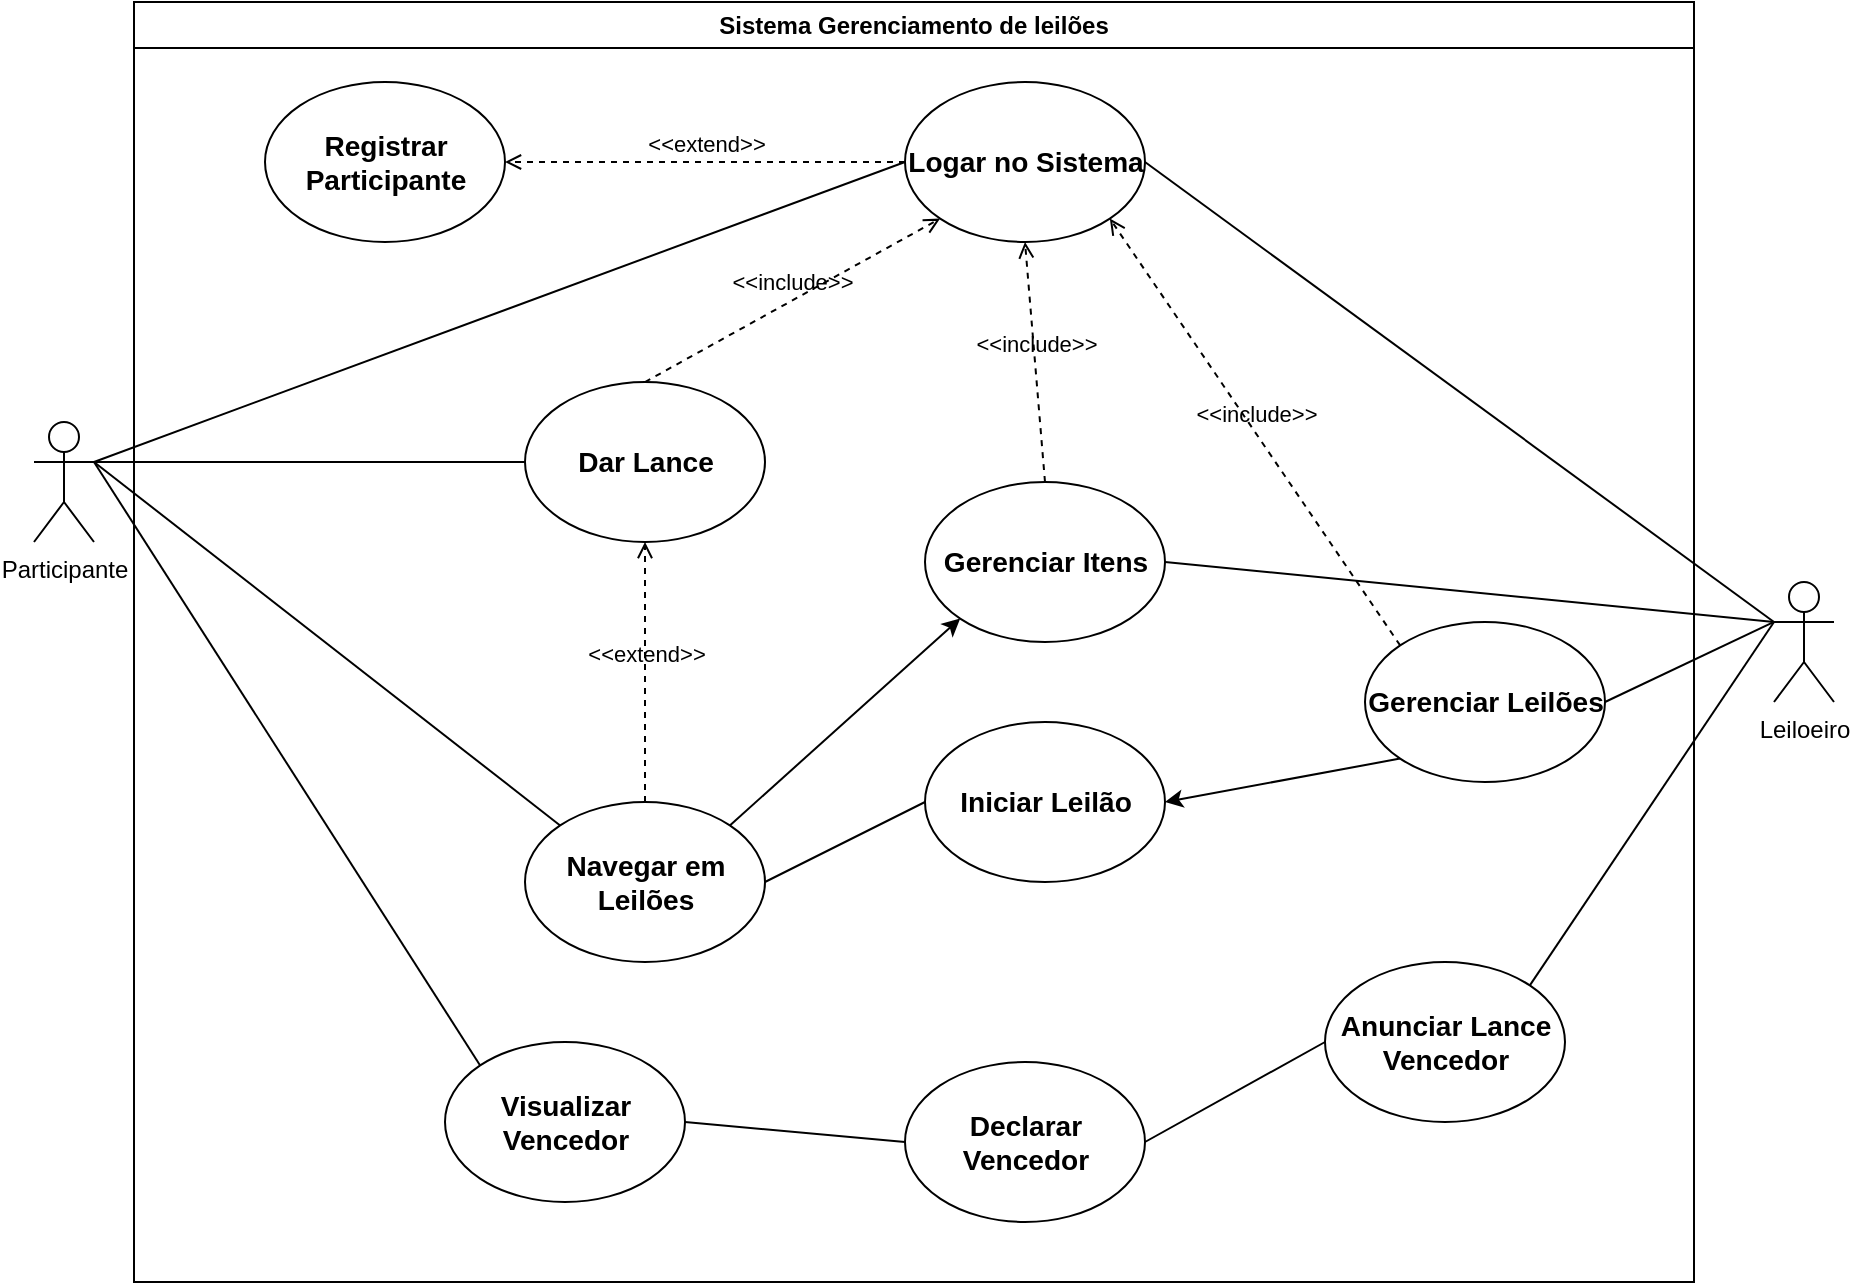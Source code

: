 <mxfile version="24.5.4" type="github">
  <diagram name="Página-1" id="xvm6ddMjzJ4y89bcNbFS">
    <mxGraphModel dx="1062" dy="567" grid="1" gridSize="10" guides="0" tooltips="1" connect="1" arrows="0" fold="1" page="1" pageScale="1" pageWidth="1169" pageHeight="827" math="0" shadow="0">
      <root>
        <mxCell id="0" />
        <mxCell id="1" parent="0" />
        <mxCell id="DuFYwMO4WbOh_CWCAp85-6" value="Sistema Gerenciamento de leilões" style="swimlane;whiteSpace=wrap;html=1;" parent="1" vertex="1">
          <mxGeometry x="220" width="780" height="640" as="geometry" />
        </mxCell>
        <mxCell id="bjDUwGLzemZ7QIyRnV6E-1" value="&lt;h3 class=&quot;western&quot;&gt;&lt;strong&gt;Logar no Sistema&lt;/strong&gt;&lt;/h3&gt;" style="ellipse;whiteSpace=wrap;html=1;" vertex="1" parent="DuFYwMO4WbOh_CWCAp85-6">
          <mxGeometry x="385.5" y="40" width="120" height="80" as="geometry" />
        </mxCell>
        <mxCell id="bjDUwGLzemZ7QIyRnV6E-2" value="&lt;h3 class=&quot;western&quot;&gt;&lt;strong&gt;Dar Lance&lt;/strong&gt;&lt;/h3&gt;" style="ellipse;whiteSpace=wrap;html=1;" vertex="1" parent="DuFYwMO4WbOh_CWCAp85-6">
          <mxGeometry x="195.5" y="190" width="120" height="80" as="geometry" />
        </mxCell>
        <mxCell id="bjDUwGLzemZ7QIyRnV6E-3" value="&lt;h3 class=&quot;western&quot;&gt;&lt;strong&gt;Registrar Participante&lt;/strong&gt;&lt;/h3&gt;" style="ellipse;whiteSpace=wrap;html=1;" vertex="1" parent="DuFYwMO4WbOh_CWCAp85-6">
          <mxGeometry x="65.5" y="40" width="120" height="80" as="geometry" />
        </mxCell>
        <mxCell id="bjDUwGLzemZ7QIyRnV6E-4" value="&lt;h3 class=&quot;western&quot;&gt;&lt;strong&gt;Gerenciar Leilões&lt;/strong&gt;&lt;/h3&gt;" style="ellipse;whiteSpace=wrap;html=1;" vertex="1" parent="DuFYwMO4WbOh_CWCAp85-6">
          <mxGeometry x="615.5" y="310" width="120" height="80" as="geometry" />
        </mxCell>
        <mxCell id="bjDUwGLzemZ7QIyRnV6E-5" value="&lt;h3 class=&quot;western&quot;&gt;&lt;strong&gt;Iniciar Leilão&lt;/strong&gt;&lt;/h3&gt;" style="ellipse;whiteSpace=wrap;html=1;" vertex="1" parent="DuFYwMO4WbOh_CWCAp85-6">
          <mxGeometry x="395.5" y="360" width="120" height="80" as="geometry" />
        </mxCell>
        <mxCell id="bjDUwGLzemZ7QIyRnV6E-6" value="&lt;h3 class=&quot;western&quot;&gt;&lt;strong&gt;Anunciar Lance Vencedor&lt;/strong&gt;&lt;/h3&gt;" style="ellipse;whiteSpace=wrap;html=1;direction=west;" vertex="1" parent="DuFYwMO4WbOh_CWCAp85-6">
          <mxGeometry x="595.5" y="480" width="120" height="80" as="geometry" />
        </mxCell>
        <mxCell id="bjDUwGLzemZ7QIyRnV6E-7" value="&lt;h3 class=&quot;western&quot;&gt;&lt;strong&gt;Navegar em Leilões&lt;/strong&gt;&lt;/h3&gt;" style="ellipse;whiteSpace=wrap;html=1;" vertex="1" parent="DuFYwMO4WbOh_CWCAp85-6">
          <mxGeometry x="195.5" y="400" width="120" height="80" as="geometry" />
        </mxCell>
        <mxCell id="bjDUwGLzemZ7QIyRnV6E-8" value="&lt;h3 class=&quot;western&quot;&gt;&lt;strong&gt;Visualizar Vencedor&lt;/strong&gt;&lt;/h3&gt;" style="ellipse;whiteSpace=wrap;html=1;" vertex="1" parent="DuFYwMO4WbOh_CWCAp85-6">
          <mxGeometry x="155.5" y="520" width="120" height="80" as="geometry" />
        </mxCell>
        <mxCell id="bjDUwGLzemZ7QIyRnV6E-9" value="&lt;h3 class=&quot;western&quot;&gt;&lt;strong&gt;Gerenciar Itens&lt;/strong&gt;&lt;/h3&gt;" style="ellipse;whiteSpace=wrap;html=1;" vertex="1" parent="DuFYwMO4WbOh_CWCAp85-6">
          <mxGeometry x="395.5" y="240" width="120" height="80" as="geometry" />
        </mxCell>
        <mxCell id="bjDUwGLzemZ7QIyRnV6E-11" value="&lt;h3 class=&quot;western&quot;&gt;&lt;strong&gt;Declarar Vencedor&lt;/strong&gt;&lt;/h3&gt;" style="ellipse;whiteSpace=wrap;html=1;" vertex="1" parent="DuFYwMO4WbOh_CWCAp85-6">
          <mxGeometry x="385.5" y="530" width="120" height="80" as="geometry" />
        </mxCell>
        <mxCell id="bjDUwGLzemZ7QIyRnV6E-18" value="&amp;lt;&amp;lt;extend&amp;gt;&amp;gt;" style="html=1;verticalAlign=bottom;labelBackgroundColor=none;endArrow=open;endFill=0;dashed=1;rounded=0;exitX=0;exitY=0.5;exitDx=0;exitDy=0;entryX=1;entryY=0.5;entryDx=0;entryDy=0;" edge="1" parent="DuFYwMO4WbOh_CWCAp85-6" source="bjDUwGLzemZ7QIyRnV6E-1" target="bjDUwGLzemZ7QIyRnV6E-3">
          <mxGeometry width="160" relative="1" as="geometry">
            <mxPoint x="345.5" y="60" as="sourcePoint" />
            <mxPoint x="215.5" y="70" as="targetPoint" />
          </mxGeometry>
        </mxCell>
        <mxCell id="bjDUwGLzemZ7QIyRnV6E-20" value="&amp;lt;&amp;lt;include&amp;gt;&amp;gt;" style="html=1;verticalAlign=bottom;labelBackgroundColor=none;endArrow=open;endFill=0;dashed=1;rounded=0;exitX=0.5;exitY=0;exitDx=0;exitDy=0;entryX=0;entryY=1;entryDx=0;entryDy=0;" edge="1" parent="DuFYwMO4WbOh_CWCAp85-6" source="bjDUwGLzemZ7QIyRnV6E-2" target="bjDUwGLzemZ7QIyRnV6E-1">
          <mxGeometry width="160" relative="1" as="geometry">
            <mxPoint x="330" y="290" as="sourcePoint" />
            <mxPoint x="490" y="290" as="targetPoint" />
          </mxGeometry>
        </mxCell>
        <mxCell id="bjDUwGLzemZ7QIyRnV6E-23" value="" style="endArrow=none;html=1;rounded=0;entryX=0;entryY=0.5;entryDx=0;entryDy=0;exitX=1;exitY=0.5;exitDx=0;exitDy=0;" edge="1" parent="DuFYwMO4WbOh_CWCAp85-6" source="bjDUwGLzemZ7QIyRnV6E-7" target="bjDUwGLzemZ7QIyRnV6E-5">
          <mxGeometry width="50" height="50" relative="1" as="geometry">
            <mxPoint x="390" y="320" as="sourcePoint" />
            <mxPoint x="440" y="270" as="targetPoint" />
          </mxGeometry>
        </mxCell>
        <mxCell id="bjDUwGLzemZ7QIyRnV6E-24" value="" style="endArrow=classic;html=1;rounded=0;entryX=1;entryY=0.5;entryDx=0;entryDy=0;exitX=0;exitY=1;exitDx=0;exitDy=0;" edge="1" parent="DuFYwMO4WbOh_CWCAp85-6" source="bjDUwGLzemZ7QIyRnV6E-4" target="bjDUwGLzemZ7QIyRnV6E-5">
          <mxGeometry width="50" height="50" relative="1" as="geometry">
            <mxPoint x="635.5" y="450" as="sourcePoint" />
            <mxPoint x="615.5" y="262" as="targetPoint" />
          </mxGeometry>
        </mxCell>
        <mxCell id="bjDUwGLzemZ7QIyRnV6E-26" value="&amp;lt;&amp;lt;extend&amp;gt;&amp;gt;" style="html=1;verticalAlign=bottom;labelBackgroundColor=none;endArrow=open;endFill=0;dashed=1;rounded=0;exitX=0.5;exitY=0;exitDx=0;exitDy=0;entryX=0.5;entryY=1;entryDx=0;entryDy=0;" edge="1" parent="DuFYwMO4WbOh_CWCAp85-6" source="bjDUwGLzemZ7QIyRnV6E-7" target="bjDUwGLzemZ7QIyRnV6E-2">
          <mxGeometry width="160" relative="1" as="geometry">
            <mxPoint x="315.5" y="300" as="sourcePoint" />
            <mxPoint x="435.5" y="280" as="targetPoint" />
          </mxGeometry>
        </mxCell>
        <mxCell id="bjDUwGLzemZ7QIyRnV6E-27" value="" style="endArrow=classic;html=1;rounded=0;entryX=0;entryY=1;entryDx=0;entryDy=0;exitX=1;exitY=0;exitDx=0;exitDy=0;" edge="1" parent="DuFYwMO4WbOh_CWCAp85-6" source="bjDUwGLzemZ7QIyRnV6E-7" target="bjDUwGLzemZ7QIyRnV6E-9">
          <mxGeometry width="50" height="50" relative="1" as="geometry">
            <mxPoint x="365.5" y="370" as="sourcePoint" />
            <mxPoint x="465.5" y="270" as="targetPoint" />
          </mxGeometry>
        </mxCell>
        <mxCell id="bjDUwGLzemZ7QIyRnV6E-31" value="&amp;lt;&amp;lt;include&amp;gt;&amp;gt;" style="html=1;verticalAlign=bottom;labelBackgroundColor=none;endArrow=open;endFill=0;dashed=1;rounded=0;exitX=0.5;exitY=0;exitDx=0;exitDy=0;entryX=0.5;entryY=1;entryDx=0;entryDy=0;" edge="1" parent="DuFYwMO4WbOh_CWCAp85-6" source="bjDUwGLzemZ7QIyRnV6E-9" target="bjDUwGLzemZ7QIyRnV6E-1">
          <mxGeometry width="160" relative="1" as="geometry">
            <mxPoint x="398.5" y="202" as="sourcePoint" />
            <mxPoint x="545.5" y="120" as="targetPoint" />
          </mxGeometry>
        </mxCell>
        <mxCell id="bjDUwGLzemZ7QIyRnV6E-30" value="&amp;lt;&amp;lt;include&amp;gt;&amp;gt;" style="html=1;verticalAlign=bottom;labelBackgroundColor=none;endArrow=open;endFill=0;dashed=1;rounded=0;exitX=0;exitY=0;exitDx=0;exitDy=0;entryX=1;entryY=1;entryDx=0;entryDy=0;" edge="1" parent="DuFYwMO4WbOh_CWCAp85-6" source="bjDUwGLzemZ7QIyRnV6E-4" target="bjDUwGLzemZ7QIyRnV6E-1">
          <mxGeometry width="160" relative="1" as="geometry">
            <mxPoint x="675.5" y="322" as="sourcePoint" />
            <mxPoint x="822.5" y="240" as="targetPoint" />
          </mxGeometry>
        </mxCell>
        <mxCell id="bjDUwGLzemZ7QIyRnV6E-34" value="" style="endArrow=none;html=1;rounded=0;entryX=1;entryY=0.5;entryDx=0;entryDy=0;exitX=1;exitY=0.5;exitDx=0;exitDy=0;" edge="1" parent="DuFYwMO4WbOh_CWCAp85-6" source="bjDUwGLzemZ7QIyRnV6E-11" target="bjDUwGLzemZ7QIyRnV6E-6">
          <mxGeometry width="50" height="50" relative="1" as="geometry">
            <mxPoint x="385.5" y="420" as="sourcePoint" />
            <mxPoint x="435.5" y="370" as="targetPoint" />
          </mxGeometry>
        </mxCell>
        <mxCell id="bjDUwGLzemZ7QIyRnV6E-35" value="" style="endArrow=none;html=1;rounded=0;exitX=1;exitY=0.5;exitDx=0;exitDy=0;entryX=0;entryY=0.5;entryDx=0;entryDy=0;" edge="1" parent="DuFYwMO4WbOh_CWCAp85-6" source="bjDUwGLzemZ7QIyRnV6E-8" target="bjDUwGLzemZ7QIyRnV6E-11">
          <mxGeometry width="50" height="50" relative="1" as="geometry">
            <mxPoint x="385.5" y="420" as="sourcePoint" />
            <mxPoint x="435.5" y="370" as="targetPoint" />
          </mxGeometry>
        </mxCell>
        <mxCell id="DuFYwMO4WbOh_CWCAp85-7" value="Participante" style="shape=umlActor;verticalLabelPosition=bottom;verticalAlign=top;html=1;outlineConnect=0;" parent="1" vertex="1">
          <mxGeometry x="170" y="210" width="30" height="60" as="geometry" />
        </mxCell>
        <mxCell id="DuFYwMO4WbOh_CWCAp85-8" value="Leiloeiro" style="shape=umlActor;verticalLabelPosition=bottom;verticalAlign=top;html=1;outlineConnect=0;" parent="1" vertex="1">
          <mxGeometry x="1040" y="290" width="30" height="60" as="geometry" />
        </mxCell>
        <mxCell id="bjDUwGLzemZ7QIyRnV6E-15" value="" style="endArrow=none;html=1;rounded=0;entryX=1;entryY=0.333;entryDx=0;entryDy=0;entryPerimeter=0;exitX=0;exitY=0.5;exitDx=0;exitDy=0;" edge="1" parent="1" source="bjDUwGLzemZ7QIyRnV6E-1" target="DuFYwMO4WbOh_CWCAp85-7">
          <mxGeometry width="50" height="50" relative="1" as="geometry">
            <mxPoint x="550" y="360" as="sourcePoint" />
            <mxPoint x="600" y="310" as="targetPoint" />
          </mxGeometry>
        </mxCell>
        <mxCell id="bjDUwGLzemZ7QIyRnV6E-19" value="" style="endArrow=none;html=1;rounded=0;entryX=1;entryY=0.333;entryDx=0;entryDy=0;entryPerimeter=0;exitX=0;exitY=0.5;exitDx=0;exitDy=0;" edge="1" parent="1" source="bjDUwGLzemZ7QIyRnV6E-2" target="DuFYwMO4WbOh_CWCAp85-7">
          <mxGeometry width="50" height="50" relative="1" as="geometry">
            <mxPoint x="550" y="370" as="sourcePoint" />
            <mxPoint x="600" y="320" as="targetPoint" />
          </mxGeometry>
        </mxCell>
        <mxCell id="bjDUwGLzemZ7QIyRnV6E-21" value="" style="endArrow=none;html=1;rounded=0;entryX=0;entryY=0.333;entryDx=0;entryDy=0;entryPerimeter=0;exitX=1;exitY=0.5;exitDx=0;exitDy=0;" edge="1" parent="1" source="bjDUwGLzemZ7QIyRnV6E-4" target="DuFYwMO4WbOh_CWCAp85-8">
          <mxGeometry width="50" height="50" relative="1" as="geometry">
            <mxPoint x="550" y="370" as="sourcePoint" />
            <mxPoint x="600" y="320" as="targetPoint" />
          </mxGeometry>
        </mxCell>
        <mxCell id="bjDUwGLzemZ7QIyRnV6E-22" value="" style="endArrow=none;html=1;rounded=0;exitX=1;exitY=0.5;exitDx=0;exitDy=0;entryX=0;entryY=0.333;entryDx=0;entryDy=0;entryPerimeter=0;" edge="1" parent="1" source="bjDUwGLzemZ7QIyRnV6E-9" target="DuFYwMO4WbOh_CWCAp85-8">
          <mxGeometry width="50" height="50" relative="1" as="geometry">
            <mxPoint x="550" y="370" as="sourcePoint" />
            <mxPoint x="1040" y="220" as="targetPoint" />
          </mxGeometry>
        </mxCell>
        <mxCell id="bjDUwGLzemZ7QIyRnV6E-25" value="" style="endArrow=none;html=1;rounded=0;entryX=0;entryY=0;entryDx=0;entryDy=0;exitX=1;exitY=0.333;exitDx=0;exitDy=0;exitPerimeter=0;" edge="1" parent="1" source="DuFYwMO4WbOh_CWCAp85-7" target="bjDUwGLzemZ7QIyRnV6E-7">
          <mxGeometry width="50" height="50" relative="1" as="geometry">
            <mxPoint x="550" y="360" as="sourcePoint" />
            <mxPoint x="600" y="310" as="targetPoint" />
          </mxGeometry>
        </mxCell>
        <mxCell id="bjDUwGLzemZ7QIyRnV6E-28" value="" style="endArrow=none;html=1;rounded=0;entryX=0;entryY=0.333;entryDx=0;entryDy=0;entryPerimeter=0;exitX=1;exitY=0.5;exitDx=0;exitDy=0;" edge="1" parent="1" source="bjDUwGLzemZ7QIyRnV6E-1" target="DuFYwMO4WbOh_CWCAp85-8">
          <mxGeometry width="50" height="50" relative="1" as="geometry">
            <mxPoint x="550" y="330" as="sourcePoint" />
            <mxPoint x="600" y="280" as="targetPoint" />
          </mxGeometry>
        </mxCell>
        <mxCell id="bjDUwGLzemZ7QIyRnV6E-32" value="" style="endArrow=none;html=1;rounded=0;entryX=1;entryY=0.333;entryDx=0;entryDy=0;entryPerimeter=0;exitX=0;exitY=0;exitDx=0;exitDy=0;" edge="1" parent="1" source="bjDUwGLzemZ7QIyRnV6E-8" target="DuFYwMO4WbOh_CWCAp85-7">
          <mxGeometry width="50" height="50" relative="1" as="geometry">
            <mxPoint x="550" y="420" as="sourcePoint" />
            <mxPoint x="600" y="370" as="targetPoint" />
          </mxGeometry>
        </mxCell>
        <mxCell id="bjDUwGLzemZ7QIyRnV6E-33" value="" style="endArrow=none;html=1;rounded=0;entryX=0;entryY=0.333;entryDx=0;entryDy=0;entryPerimeter=0;exitX=0;exitY=1;exitDx=0;exitDy=0;" edge="1" parent="1" source="bjDUwGLzemZ7QIyRnV6E-6" target="DuFYwMO4WbOh_CWCAp85-8">
          <mxGeometry width="50" height="50" relative="1" as="geometry">
            <mxPoint x="550" y="420" as="sourcePoint" />
            <mxPoint x="600" y="370" as="targetPoint" />
          </mxGeometry>
        </mxCell>
      </root>
    </mxGraphModel>
  </diagram>
</mxfile>
